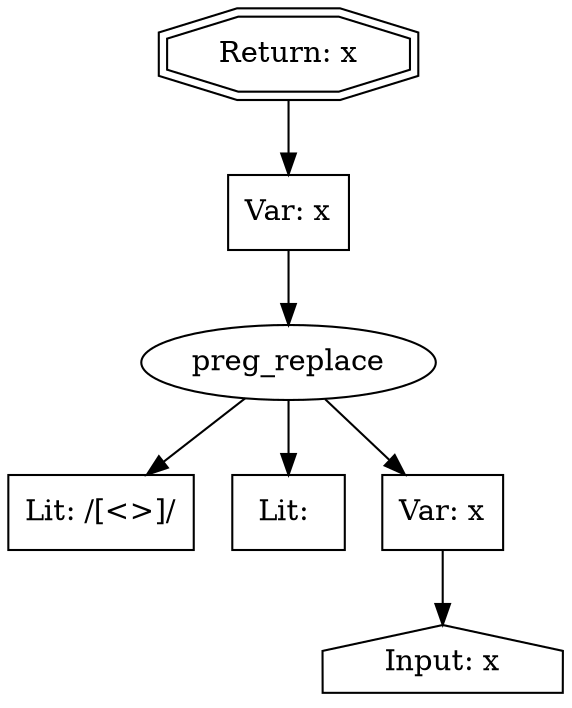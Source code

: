 digraph cfg {
  n1 [shape=doubleoctagon, label="Return: x"];
  n2 [shape=box, label="Var: x"];
  n3 [shape=ellipse, label="preg_replace"];
  n4 [shape=box, label="Lit: /[<>]/"];
  n5 [shape=box, label="Lit: "];
  n6 [shape=box, label="Var: x"];
  n7 [shape=house, label="Input: x"];

  n3 -> n4;
  n3 -> n5;
  n3 -> n6;
  n2 -> n3;
  n1 -> n2;
  n6 -> n7;
}